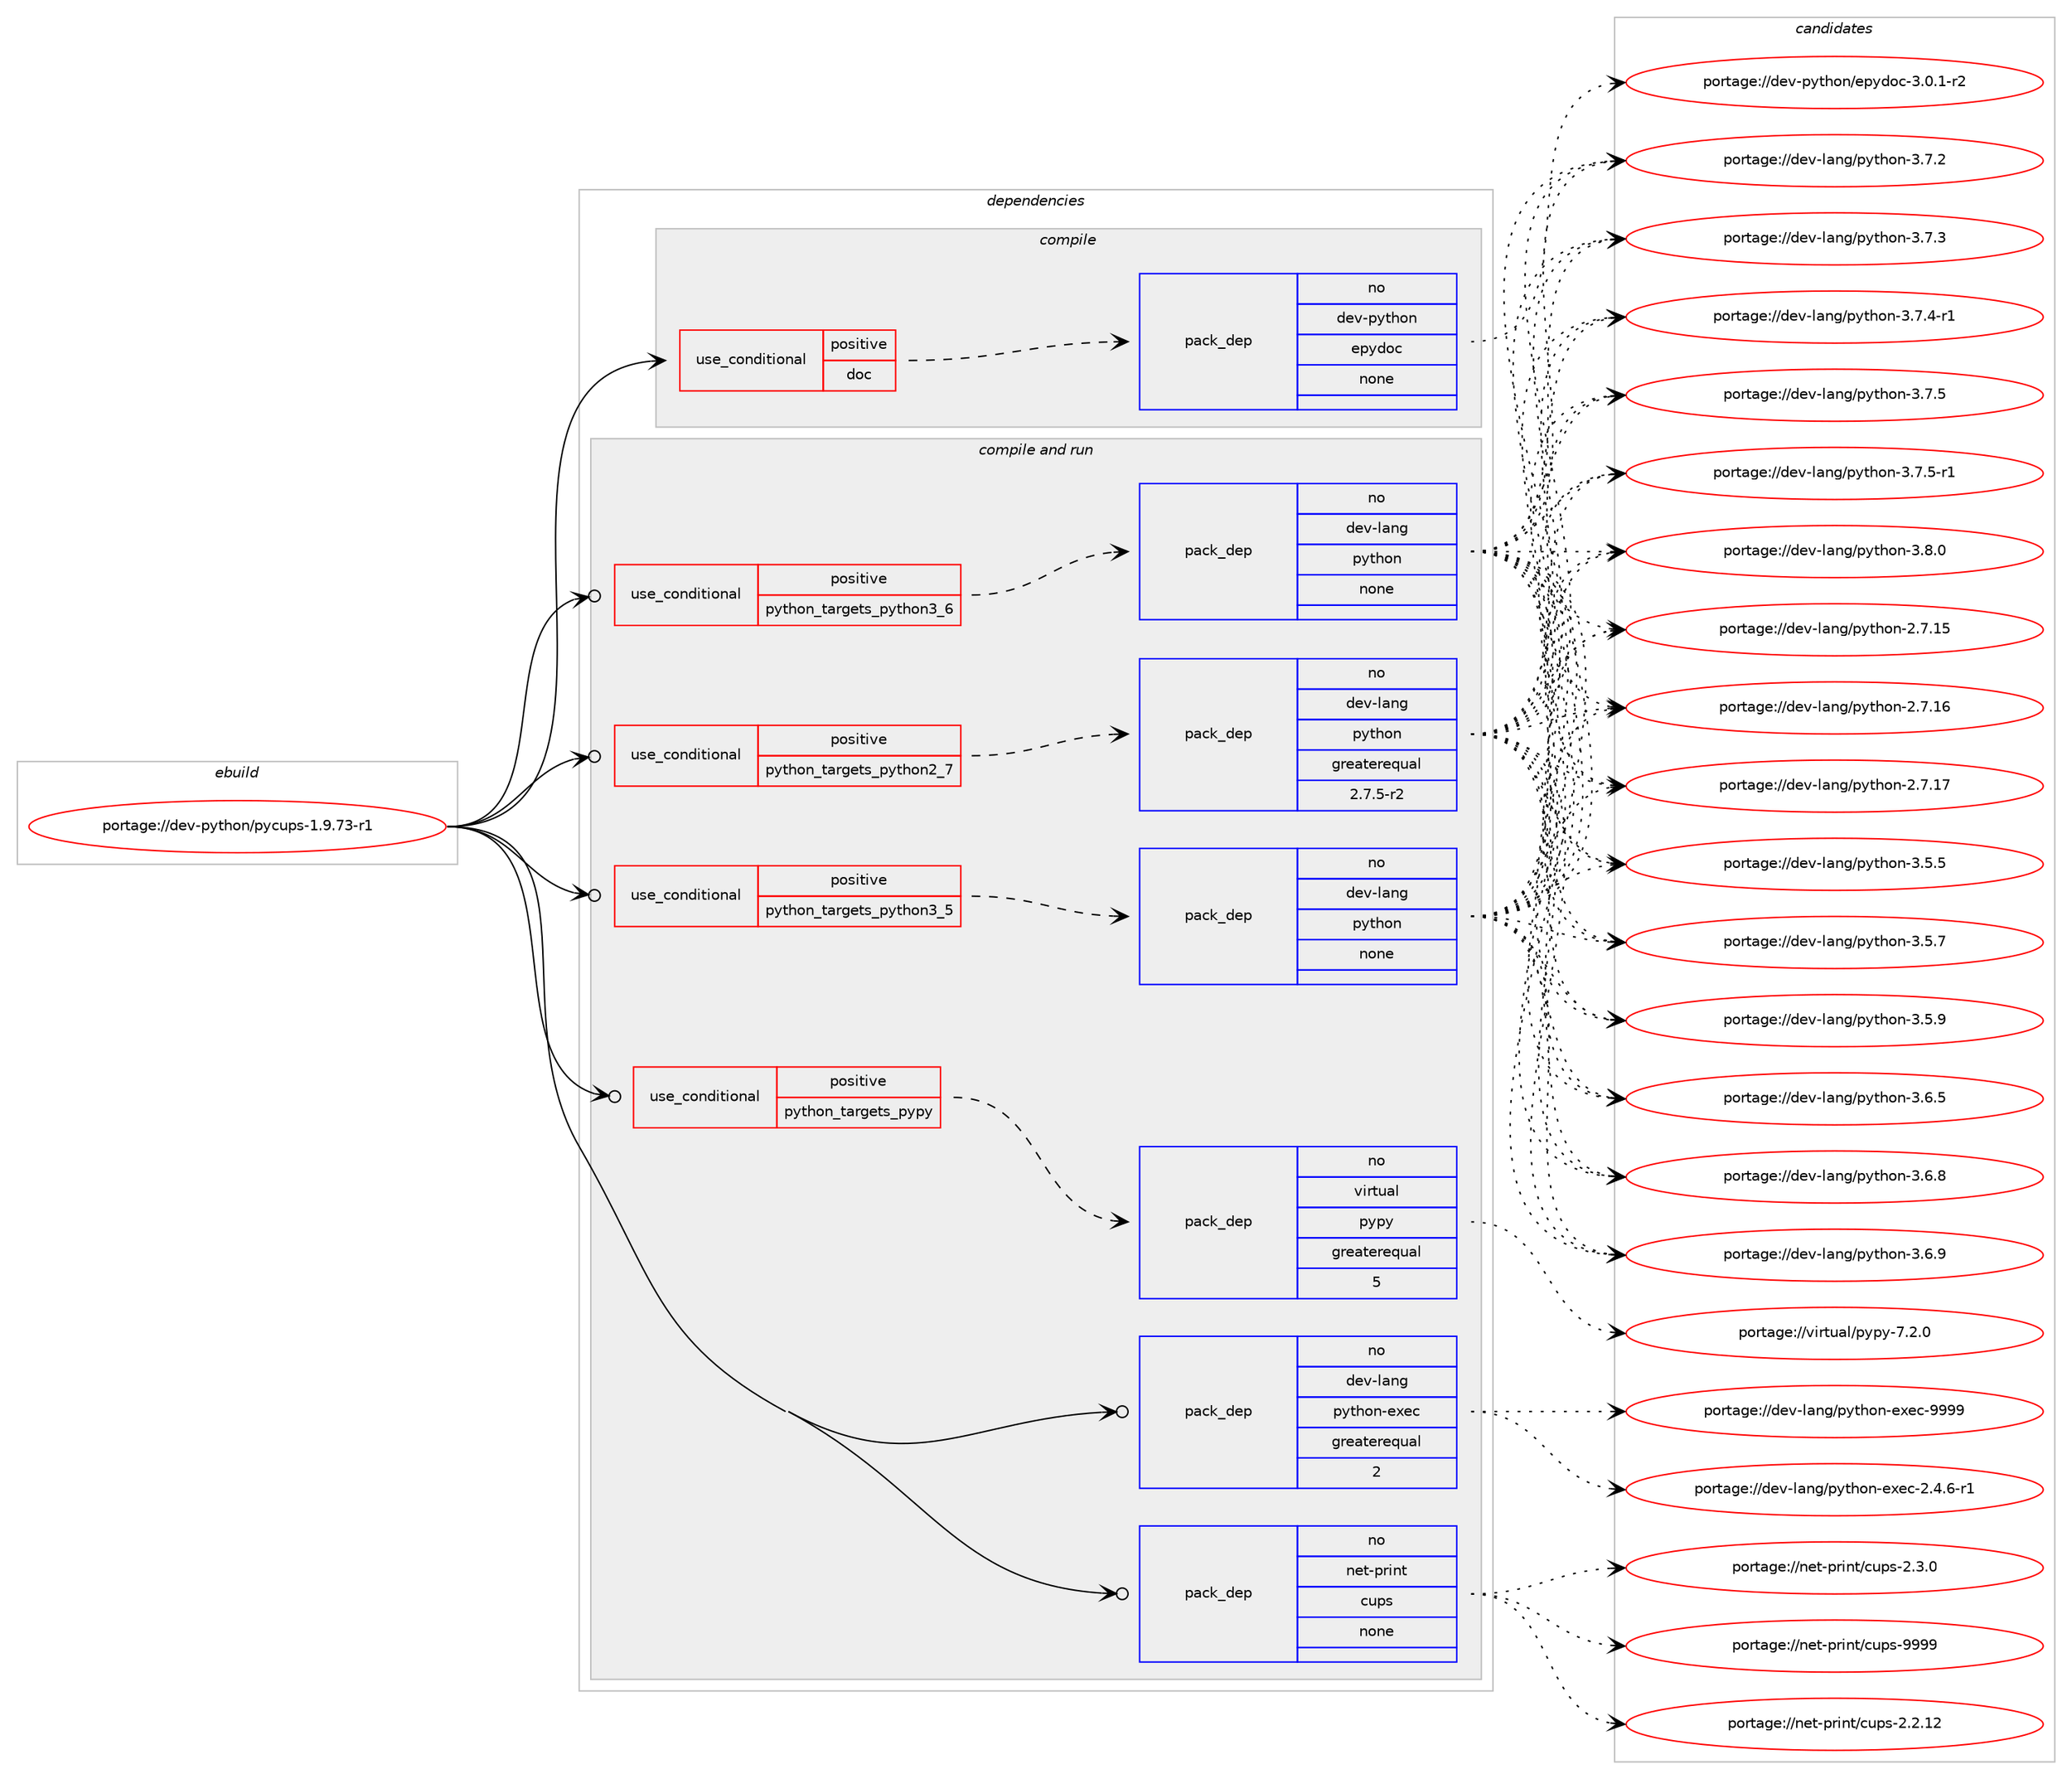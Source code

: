 digraph prolog {

# *************
# Graph options
# *************

newrank=true;
concentrate=true;
compound=true;
graph [rankdir=LR,fontname=Helvetica,fontsize=10,ranksep=1.5];#, ranksep=2.5, nodesep=0.2];
edge  [arrowhead=vee];
node  [fontname=Helvetica,fontsize=10];

# **********
# The ebuild
# **********

subgraph cluster_leftcol {
color=gray;
rank=same;
label=<<i>ebuild</i>>;
id [label="portage://dev-python/pycups-1.9.73-r1", color=red, width=4, href="../dev-python/pycups-1.9.73-r1.svg"];
}

# ****************
# The dependencies
# ****************

subgraph cluster_midcol {
color=gray;
label=<<i>dependencies</i>>;
subgraph cluster_compile {
fillcolor="#eeeeee";
style=filled;
label=<<i>compile</i>>;
subgraph cond34908 {
dependency160066 [label=<<TABLE BORDER="0" CELLBORDER="1" CELLSPACING="0" CELLPADDING="4"><TR><TD ROWSPAN="3" CELLPADDING="10">use_conditional</TD></TR><TR><TD>positive</TD></TR><TR><TD>doc</TD></TR></TABLE>>, shape=none, color=red];
subgraph pack121795 {
dependency160067 [label=<<TABLE BORDER="0" CELLBORDER="1" CELLSPACING="0" CELLPADDING="4" WIDTH="220"><TR><TD ROWSPAN="6" CELLPADDING="30">pack_dep</TD></TR><TR><TD WIDTH="110">no</TD></TR><TR><TD>dev-python</TD></TR><TR><TD>epydoc</TD></TR><TR><TD>none</TD></TR><TR><TD></TD></TR></TABLE>>, shape=none, color=blue];
}
dependency160066:e -> dependency160067:w [weight=20,style="dashed",arrowhead="vee"];
}
id:e -> dependency160066:w [weight=20,style="solid",arrowhead="vee"];
}
subgraph cluster_compileandrun {
fillcolor="#eeeeee";
style=filled;
label=<<i>compile and run</i>>;
subgraph cond34909 {
dependency160068 [label=<<TABLE BORDER="0" CELLBORDER="1" CELLSPACING="0" CELLPADDING="4"><TR><TD ROWSPAN="3" CELLPADDING="10">use_conditional</TD></TR><TR><TD>positive</TD></TR><TR><TD>python_targets_pypy</TD></TR></TABLE>>, shape=none, color=red];
subgraph pack121796 {
dependency160069 [label=<<TABLE BORDER="0" CELLBORDER="1" CELLSPACING="0" CELLPADDING="4" WIDTH="220"><TR><TD ROWSPAN="6" CELLPADDING="30">pack_dep</TD></TR><TR><TD WIDTH="110">no</TD></TR><TR><TD>virtual</TD></TR><TR><TD>pypy</TD></TR><TR><TD>greaterequal</TD></TR><TR><TD>5</TD></TR></TABLE>>, shape=none, color=blue];
}
dependency160068:e -> dependency160069:w [weight=20,style="dashed",arrowhead="vee"];
}
id:e -> dependency160068:w [weight=20,style="solid",arrowhead="odotvee"];
subgraph cond34910 {
dependency160070 [label=<<TABLE BORDER="0" CELLBORDER="1" CELLSPACING="0" CELLPADDING="4"><TR><TD ROWSPAN="3" CELLPADDING="10">use_conditional</TD></TR><TR><TD>positive</TD></TR><TR><TD>python_targets_python2_7</TD></TR></TABLE>>, shape=none, color=red];
subgraph pack121797 {
dependency160071 [label=<<TABLE BORDER="0" CELLBORDER="1" CELLSPACING="0" CELLPADDING="4" WIDTH="220"><TR><TD ROWSPAN="6" CELLPADDING="30">pack_dep</TD></TR><TR><TD WIDTH="110">no</TD></TR><TR><TD>dev-lang</TD></TR><TR><TD>python</TD></TR><TR><TD>greaterequal</TD></TR><TR><TD>2.7.5-r2</TD></TR></TABLE>>, shape=none, color=blue];
}
dependency160070:e -> dependency160071:w [weight=20,style="dashed",arrowhead="vee"];
}
id:e -> dependency160070:w [weight=20,style="solid",arrowhead="odotvee"];
subgraph cond34911 {
dependency160072 [label=<<TABLE BORDER="0" CELLBORDER="1" CELLSPACING="0" CELLPADDING="4"><TR><TD ROWSPAN="3" CELLPADDING="10">use_conditional</TD></TR><TR><TD>positive</TD></TR><TR><TD>python_targets_python3_5</TD></TR></TABLE>>, shape=none, color=red];
subgraph pack121798 {
dependency160073 [label=<<TABLE BORDER="0" CELLBORDER="1" CELLSPACING="0" CELLPADDING="4" WIDTH="220"><TR><TD ROWSPAN="6" CELLPADDING="30">pack_dep</TD></TR><TR><TD WIDTH="110">no</TD></TR><TR><TD>dev-lang</TD></TR><TR><TD>python</TD></TR><TR><TD>none</TD></TR><TR><TD></TD></TR></TABLE>>, shape=none, color=blue];
}
dependency160072:e -> dependency160073:w [weight=20,style="dashed",arrowhead="vee"];
}
id:e -> dependency160072:w [weight=20,style="solid",arrowhead="odotvee"];
subgraph cond34912 {
dependency160074 [label=<<TABLE BORDER="0" CELLBORDER="1" CELLSPACING="0" CELLPADDING="4"><TR><TD ROWSPAN="3" CELLPADDING="10">use_conditional</TD></TR><TR><TD>positive</TD></TR><TR><TD>python_targets_python3_6</TD></TR></TABLE>>, shape=none, color=red];
subgraph pack121799 {
dependency160075 [label=<<TABLE BORDER="0" CELLBORDER="1" CELLSPACING="0" CELLPADDING="4" WIDTH="220"><TR><TD ROWSPAN="6" CELLPADDING="30">pack_dep</TD></TR><TR><TD WIDTH="110">no</TD></TR><TR><TD>dev-lang</TD></TR><TR><TD>python</TD></TR><TR><TD>none</TD></TR><TR><TD></TD></TR></TABLE>>, shape=none, color=blue];
}
dependency160074:e -> dependency160075:w [weight=20,style="dashed",arrowhead="vee"];
}
id:e -> dependency160074:w [weight=20,style="solid",arrowhead="odotvee"];
subgraph pack121800 {
dependency160076 [label=<<TABLE BORDER="0" CELLBORDER="1" CELLSPACING="0" CELLPADDING="4" WIDTH="220"><TR><TD ROWSPAN="6" CELLPADDING="30">pack_dep</TD></TR><TR><TD WIDTH="110">no</TD></TR><TR><TD>dev-lang</TD></TR><TR><TD>python-exec</TD></TR><TR><TD>greaterequal</TD></TR><TR><TD>2</TD></TR></TABLE>>, shape=none, color=blue];
}
id:e -> dependency160076:w [weight=20,style="solid",arrowhead="odotvee"];
subgraph pack121801 {
dependency160077 [label=<<TABLE BORDER="0" CELLBORDER="1" CELLSPACING="0" CELLPADDING="4" WIDTH="220"><TR><TD ROWSPAN="6" CELLPADDING="30">pack_dep</TD></TR><TR><TD WIDTH="110">no</TD></TR><TR><TD>net-print</TD></TR><TR><TD>cups</TD></TR><TR><TD>none</TD></TR><TR><TD></TD></TR></TABLE>>, shape=none, color=blue];
}
id:e -> dependency160077:w [weight=20,style="solid",arrowhead="odotvee"];
}
subgraph cluster_run {
fillcolor="#eeeeee";
style=filled;
label=<<i>run</i>>;
}
}

# **************
# The candidates
# **************

subgraph cluster_choices {
rank=same;
color=gray;
label=<<i>candidates</i>>;

subgraph choice121795 {
color=black;
nodesep=1;
choiceportage1001011184511212111610411111047101112121100111994551464846494511450 [label="portage://dev-python/epydoc-3.0.1-r2", color=red, width=4,href="../dev-python/epydoc-3.0.1-r2.svg"];
dependency160067:e -> choiceportage1001011184511212111610411111047101112121100111994551464846494511450:w [style=dotted,weight="100"];
}
subgraph choice121796 {
color=black;
nodesep=1;
choiceportage1181051141161179710847112121112121455546504648 [label="portage://virtual/pypy-7.2.0", color=red, width=4,href="../virtual/pypy-7.2.0.svg"];
dependency160069:e -> choiceportage1181051141161179710847112121112121455546504648:w [style=dotted,weight="100"];
}
subgraph choice121797 {
color=black;
nodesep=1;
choiceportage10010111845108971101034711212111610411111045504655464953 [label="portage://dev-lang/python-2.7.15", color=red, width=4,href="../dev-lang/python-2.7.15.svg"];
choiceportage10010111845108971101034711212111610411111045504655464954 [label="portage://dev-lang/python-2.7.16", color=red, width=4,href="../dev-lang/python-2.7.16.svg"];
choiceportage10010111845108971101034711212111610411111045504655464955 [label="portage://dev-lang/python-2.7.17", color=red, width=4,href="../dev-lang/python-2.7.17.svg"];
choiceportage100101118451089711010347112121116104111110455146534653 [label="portage://dev-lang/python-3.5.5", color=red, width=4,href="../dev-lang/python-3.5.5.svg"];
choiceportage100101118451089711010347112121116104111110455146534655 [label="portage://dev-lang/python-3.5.7", color=red, width=4,href="../dev-lang/python-3.5.7.svg"];
choiceportage100101118451089711010347112121116104111110455146534657 [label="portage://dev-lang/python-3.5.9", color=red, width=4,href="../dev-lang/python-3.5.9.svg"];
choiceportage100101118451089711010347112121116104111110455146544653 [label="portage://dev-lang/python-3.6.5", color=red, width=4,href="../dev-lang/python-3.6.5.svg"];
choiceportage100101118451089711010347112121116104111110455146544656 [label="portage://dev-lang/python-3.6.8", color=red, width=4,href="../dev-lang/python-3.6.8.svg"];
choiceportage100101118451089711010347112121116104111110455146544657 [label="portage://dev-lang/python-3.6.9", color=red, width=4,href="../dev-lang/python-3.6.9.svg"];
choiceportage100101118451089711010347112121116104111110455146554650 [label="portage://dev-lang/python-3.7.2", color=red, width=4,href="../dev-lang/python-3.7.2.svg"];
choiceportage100101118451089711010347112121116104111110455146554651 [label="portage://dev-lang/python-3.7.3", color=red, width=4,href="../dev-lang/python-3.7.3.svg"];
choiceportage1001011184510897110103471121211161041111104551465546524511449 [label="portage://dev-lang/python-3.7.4-r1", color=red, width=4,href="../dev-lang/python-3.7.4-r1.svg"];
choiceportage100101118451089711010347112121116104111110455146554653 [label="portage://dev-lang/python-3.7.5", color=red, width=4,href="../dev-lang/python-3.7.5.svg"];
choiceportage1001011184510897110103471121211161041111104551465546534511449 [label="portage://dev-lang/python-3.7.5-r1", color=red, width=4,href="../dev-lang/python-3.7.5-r1.svg"];
choiceportage100101118451089711010347112121116104111110455146564648 [label="portage://dev-lang/python-3.8.0", color=red, width=4,href="../dev-lang/python-3.8.0.svg"];
dependency160071:e -> choiceportage10010111845108971101034711212111610411111045504655464953:w [style=dotted,weight="100"];
dependency160071:e -> choiceportage10010111845108971101034711212111610411111045504655464954:w [style=dotted,weight="100"];
dependency160071:e -> choiceportage10010111845108971101034711212111610411111045504655464955:w [style=dotted,weight="100"];
dependency160071:e -> choiceportage100101118451089711010347112121116104111110455146534653:w [style=dotted,weight="100"];
dependency160071:e -> choiceportage100101118451089711010347112121116104111110455146534655:w [style=dotted,weight="100"];
dependency160071:e -> choiceportage100101118451089711010347112121116104111110455146534657:w [style=dotted,weight="100"];
dependency160071:e -> choiceportage100101118451089711010347112121116104111110455146544653:w [style=dotted,weight="100"];
dependency160071:e -> choiceportage100101118451089711010347112121116104111110455146544656:w [style=dotted,weight="100"];
dependency160071:e -> choiceportage100101118451089711010347112121116104111110455146544657:w [style=dotted,weight="100"];
dependency160071:e -> choiceportage100101118451089711010347112121116104111110455146554650:w [style=dotted,weight="100"];
dependency160071:e -> choiceportage100101118451089711010347112121116104111110455146554651:w [style=dotted,weight="100"];
dependency160071:e -> choiceportage1001011184510897110103471121211161041111104551465546524511449:w [style=dotted,weight="100"];
dependency160071:e -> choiceportage100101118451089711010347112121116104111110455146554653:w [style=dotted,weight="100"];
dependency160071:e -> choiceportage1001011184510897110103471121211161041111104551465546534511449:w [style=dotted,weight="100"];
dependency160071:e -> choiceportage100101118451089711010347112121116104111110455146564648:w [style=dotted,weight="100"];
}
subgraph choice121798 {
color=black;
nodesep=1;
choiceportage10010111845108971101034711212111610411111045504655464953 [label="portage://dev-lang/python-2.7.15", color=red, width=4,href="../dev-lang/python-2.7.15.svg"];
choiceportage10010111845108971101034711212111610411111045504655464954 [label="portage://dev-lang/python-2.7.16", color=red, width=4,href="../dev-lang/python-2.7.16.svg"];
choiceportage10010111845108971101034711212111610411111045504655464955 [label="portage://dev-lang/python-2.7.17", color=red, width=4,href="../dev-lang/python-2.7.17.svg"];
choiceportage100101118451089711010347112121116104111110455146534653 [label="portage://dev-lang/python-3.5.5", color=red, width=4,href="../dev-lang/python-3.5.5.svg"];
choiceportage100101118451089711010347112121116104111110455146534655 [label="portage://dev-lang/python-3.5.7", color=red, width=4,href="../dev-lang/python-3.5.7.svg"];
choiceportage100101118451089711010347112121116104111110455146534657 [label="portage://dev-lang/python-3.5.9", color=red, width=4,href="../dev-lang/python-3.5.9.svg"];
choiceportage100101118451089711010347112121116104111110455146544653 [label="portage://dev-lang/python-3.6.5", color=red, width=4,href="../dev-lang/python-3.6.5.svg"];
choiceportage100101118451089711010347112121116104111110455146544656 [label="portage://dev-lang/python-3.6.8", color=red, width=4,href="../dev-lang/python-3.6.8.svg"];
choiceportage100101118451089711010347112121116104111110455146544657 [label="portage://dev-lang/python-3.6.9", color=red, width=4,href="../dev-lang/python-3.6.9.svg"];
choiceportage100101118451089711010347112121116104111110455146554650 [label="portage://dev-lang/python-3.7.2", color=red, width=4,href="../dev-lang/python-3.7.2.svg"];
choiceportage100101118451089711010347112121116104111110455146554651 [label="portage://dev-lang/python-3.7.3", color=red, width=4,href="../dev-lang/python-3.7.3.svg"];
choiceportage1001011184510897110103471121211161041111104551465546524511449 [label="portage://dev-lang/python-3.7.4-r1", color=red, width=4,href="../dev-lang/python-3.7.4-r1.svg"];
choiceportage100101118451089711010347112121116104111110455146554653 [label="portage://dev-lang/python-3.7.5", color=red, width=4,href="../dev-lang/python-3.7.5.svg"];
choiceportage1001011184510897110103471121211161041111104551465546534511449 [label="portage://dev-lang/python-3.7.5-r1", color=red, width=4,href="../dev-lang/python-3.7.5-r1.svg"];
choiceportage100101118451089711010347112121116104111110455146564648 [label="portage://dev-lang/python-3.8.0", color=red, width=4,href="../dev-lang/python-3.8.0.svg"];
dependency160073:e -> choiceportage10010111845108971101034711212111610411111045504655464953:w [style=dotted,weight="100"];
dependency160073:e -> choiceportage10010111845108971101034711212111610411111045504655464954:w [style=dotted,weight="100"];
dependency160073:e -> choiceportage10010111845108971101034711212111610411111045504655464955:w [style=dotted,weight="100"];
dependency160073:e -> choiceportage100101118451089711010347112121116104111110455146534653:w [style=dotted,weight="100"];
dependency160073:e -> choiceportage100101118451089711010347112121116104111110455146534655:w [style=dotted,weight="100"];
dependency160073:e -> choiceportage100101118451089711010347112121116104111110455146534657:w [style=dotted,weight="100"];
dependency160073:e -> choiceportage100101118451089711010347112121116104111110455146544653:w [style=dotted,weight="100"];
dependency160073:e -> choiceportage100101118451089711010347112121116104111110455146544656:w [style=dotted,weight="100"];
dependency160073:e -> choiceportage100101118451089711010347112121116104111110455146544657:w [style=dotted,weight="100"];
dependency160073:e -> choiceportage100101118451089711010347112121116104111110455146554650:w [style=dotted,weight="100"];
dependency160073:e -> choiceportage100101118451089711010347112121116104111110455146554651:w [style=dotted,weight="100"];
dependency160073:e -> choiceportage1001011184510897110103471121211161041111104551465546524511449:w [style=dotted,weight="100"];
dependency160073:e -> choiceportage100101118451089711010347112121116104111110455146554653:w [style=dotted,weight="100"];
dependency160073:e -> choiceportage1001011184510897110103471121211161041111104551465546534511449:w [style=dotted,weight="100"];
dependency160073:e -> choiceportage100101118451089711010347112121116104111110455146564648:w [style=dotted,weight="100"];
}
subgraph choice121799 {
color=black;
nodesep=1;
choiceportage10010111845108971101034711212111610411111045504655464953 [label="portage://dev-lang/python-2.7.15", color=red, width=4,href="../dev-lang/python-2.7.15.svg"];
choiceportage10010111845108971101034711212111610411111045504655464954 [label="portage://dev-lang/python-2.7.16", color=red, width=4,href="../dev-lang/python-2.7.16.svg"];
choiceportage10010111845108971101034711212111610411111045504655464955 [label="portage://dev-lang/python-2.7.17", color=red, width=4,href="../dev-lang/python-2.7.17.svg"];
choiceportage100101118451089711010347112121116104111110455146534653 [label="portage://dev-lang/python-3.5.5", color=red, width=4,href="../dev-lang/python-3.5.5.svg"];
choiceportage100101118451089711010347112121116104111110455146534655 [label="portage://dev-lang/python-3.5.7", color=red, width=4,href="../dev-lang/python-3.5.7.svg"];
choiceportage100101118451089711010347112121116104111110455146534657 [label="portage://dev-lang/python-3.5.9", color=red, width=4,href="../dev-lang/python-3.5.9.svg"];
choiceportage100101118451089711010347112121116104111110455146544653 [label="portage://dev-lang/python-3.6.5", color=red, width=4,href="../dev-lang/python-3.6.5.svg"];
choiceportage100101118451089711010347112121116104111110455146544656 [label="portage://dev-lang/python-3.6.8", color=red, width=4,href="../dev-lang/python-3.6.8.svg"];
choiceportage100101118451089711010347112121116104111110455146544657 [label="portage://dev-lang/python-3.6.9", color=red, width=4,href="../dev-lang/python-3.6.9.svg"];
choiceportage100101118451089711010347112121116104111110455146554650 [label="portage://dev-lang/python-3.7.2", color=red, width=4,href="../dev-lang/python-3.7.2.svg"];
choiceportage100101118451089711010347112121116104111110455146554651 [label="portage://dev-lang/python-3.7.3", color=red, width=4,href="../dev-lang/python-3.7.3.svg"];
choiceportage1001011184510897110103471121211161041111104551465546524511449 [label="portage://dev-lang/python-3.7.4-r1", color=red, width=4,href="../dev-lang/python-3.7.4-r1.svg"];
choiceportage100101118451089711010347112121116104111110455146554653 [label="portage://dev-lang/python-3.7.5", color=red, width=4,href="../dev-lang/python-3.7.5.svg"];
choiceportage1001011184510897110103471121211161041111104551465546534511449 [label="portage://dev-lang/python-3.7.5-r1", color=red, width=4,href="../dev-lang/python-3.7.5-r1.svg"];
choiceportage100101118451089711010347112121116104111110455146564648 [label="portage://dev-lang/python-3.8.0", color=red, width=4,href="../dev-lang/python-3.8.0.svg"];
dependency160075:e -> choiceportage10010111845108971101034711212111610411111045504655464953:w [style=dotted,weight="100"];
dependency160075:e -> choiceportage10010111845108971101034711212111610411111045504655464954:w [style=dotted,weight="100"];
dependency160075:e -> choiceportage10010111845108971101034711212111610411111045504655464955:w [style=dotted,weight="100"];
dependency160075:e -> choiceportage100101118451089711010347112121116104111110455146534653:w [style=dotted,weight="100"];
dependency160075:e -> choiceportage100101118451089711010347112121116104111110455146534655:w [style=dotted,weight="100"];
dependency160075:e -> choiceportage100101118451089711010347112121116104111110455146534657:w [style=dotted,weight="100"];
dependency160075:e -> choiceportage100101118451089711010347112121116104111110455146544653:w [style=dotted,weight="100"];
dependency160075:e -> choiceportage100101118451089711010347112121116104111110455146544656:w [style=dotted,weight="100"];
dependency160075:e -> choiceportage100101118451089711010347112121116104111110455146544657:w [style=dotted,weight="100"];
dependency160075:e -> choiceportage100101118451089711010347112121116104111110455146554650:w [style=dotted,weight="100"];
dependency160075:e -> choiceportage100101118451089711010347112121116104111110455146554651:w [style=dotted,weight="100"];
dependency160075:e -> choiceportage1001011184510897110103471121211161041111104551465546524511449:w [style=dotted,weight="100"];
dependency160075:e -> choiceportage100101118451089711010347112121116104111110455146554653:w [style=dotted,weight="100"];
dependency160075:e -> choiceportage1001011184510897110103471121211161041111104551465546534511449:w [style=dotted,weight="100"];
dependency160075:e -> choiceportage100101118451089711010347112121116104111110455146564648:w [style=dotted,weight="100"];
}
subgraph choice121800 {
color=black;
nodesep=1;
choiceportage10010111845108971101034711212111610411111045101120101994550465246544511449 [label="portage://dev-lang/python-exec-2.4.6-r1", color=red, width=4,href="../dev-lang/python-exec-2.4.6-r1.svg"];
choiceportage10010111845108971101034711212111610411111045101120101994557575757 [label="portage://dev-lang/python-exec-9999", color=red, width=4,href="../dev-lang/python-exec-9999.svg"];
dependency160076:e -> choiceportage10010111845108971101034711212111610411111045101120101994550465246544511449:w [style=dotted,weight="100"];
dependency160076:e -> choiceportage10010111845108971101034711212111610411111045101120101994557575757:w [style=dotted,weight="100"];
}
subgraph choice121801 {
color=black;
nodesep=1;
choiceportage11010111645112114105110116479911711211545504650464950 [label="portage://net-print/cups-2.2.12", color=red, width=4,href="../net-print/cups-2.2.12.svg"];
choiceportage110101116451121141051101164799117112115455046514648 [label="portage://net-print/cups-2.3.0", color=red, width=4,href="../net-print/cups-2.3.0.svg"];
choiceportage1101011164511211410511011647991171121154557575757 [label="portage://net-print/cups-9999", color=red, width=4,href="../net-print/cups-9999.svg"];
dependency160077:e -> choiceportage11010111645112114105110116479911711211545504650464950:w [style=dotted,weight="100"];
dependency160077:e -> choiceportage110101116451121141051101164799117112115455046514648:w [style=dotted,weight="100"];
dependency160077:e -> choiceportage1101011164511211410511011647991171121154557575757:w [style=dotted,weight="100"];
}
}

}
